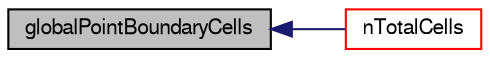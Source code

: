 digraph "globalPointBoundaryCells"
{
  bgcolor="transparent";
  edge [fontname="FreeSans",fontsize="10",labelfontname="FreeSans",labelfontsize="10"];
  node [fontname="FreeSans",fontsize="10",shape=record];
  rankdir="LR";
  Node3433 [label="globalPointBoundaryCells",height=0.2,width=0.4,color="black", fillcolor="grey75", style="filled", fontcolor="black"];
  Node3433 -> Node3434 [dir="back",color="midnightblue",fontsize="10",style="solid",fontname="FreeSans"];
  Node3434 [label="nTotalCells",height=0.2,width=0.4,color="red",URL="$a27334.html#af5f312e4d0bc5cbcc088e7c247d3a97a",tooltip="Return total number of cells in decomposed mesh. "];
}
